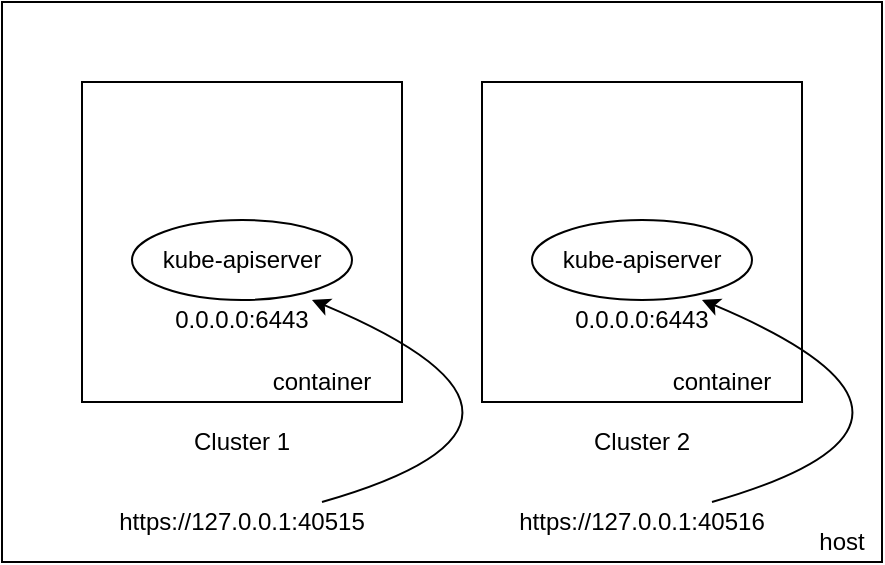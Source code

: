 <mxfile version="12.9.13" type="device"><diagram id="ZRaX8t9QkDN7RhgY7d4C" name="Page-1"><mxGraphModel dx="1086" dy="785" grid="1" gridSize="10" guides="1" tooltips="1" connect="1" arrows="1" fold="1" page="1" pageScale="1" pageWidth="827" pageHeight="1169" math="0" shadow="0"><root><mxCell id="0"/><mxCell id="1" parent="0"/><mxCell id="7uYBrQeWAKl8gzq2H8ma-11" value="" style="rounded=0;whiteSpace=wrap;html=1;" vertex="1" parent="1"><mxGeometry x="80" y="80" width="440" height="280" as="geometry"/></mxCell><mxCell id="7uYBrQeWAKl8gzq2H8ma-1" value="" style="whiteSpace=wrap;html=1;aspect=fixed;" vertex="1" parent="1"><mxGeometry x="120" y="120" width="160" height="160" as="geometry"/></mxCell><mxCell id="7uYBrQeWAKl8gzq2H8ma-2" value="Cluster 1" style="text;html=1;strokeColor=none;fillColor=none;align=center;verticalAlign=middle;whiteSpace=wrap;rounded=0;" vertex="1" parent="1"><mxGeometry x="160" y="290" width="80" height="20" as="geometry"/></mxCell><mxCell id="7uYBrQeWAKl8gzq2H8ma-3" value="" style="whiteSpace=wrap;html=1;aspect=fixed;" vertex="1" parent="1"><mxGeometry x="320" y="120" width="160" height="160" as="geometry"/></mxCell><mxCell id="7uYBrQeWAKl8gzq2H8ma-5" value="Cluster 2" style="text;html=1;strokeColor=none;fillColor=none;align=center;verticalAlign=middle;whiteSpace=wrap;rounded=0;" vertex="1" parent="1"><mxGeometry x="360" y="290" width="80" height="20" as="geometry"/></mxCell><mxCell id="7uYBrQeWAKl8gzq2H8ma-6" value="kube-apiserver" style="ellipse;whiteSpace=wrap;html=1;" vertex="1" parent="1"><mxGeometry x="145" y="189" width="110" height="40" as="geometry"/></mxCell><mxCell id="7uYBrQeWAKl8gzq2H8ma-7" value="0.0.0.0:6443" style="text;html=1;strokeColor=none;fillColor=none;align=center;verticalAlign=middle;whiteSpace=wrap;rounded=0;" vertex="1" parent="1"><mxGeometry x="130" y="229" width="140" height="20" as="geometry"/></mxCell><mxCell id="7uYBrQeWAKl8gzq2H8ma-8" value="kube-apiserver" style="ellipse;whiteSpace=wrap;html=1;" vertex="1" parent="1"><mxGeometry x="345" y="189" width="110" height="40" as="geometry"/></mxCell><mxCell id="7uYBrQeWAKl8gzq2H8ma-9" value="0.0.0.0:6443" style="text;html=1;strokeColor=none;fillColor=none;align=center;verticalAlign=middle;whiteSpace=wrap;rounded=0;" vertex="1" parent="1"><mxGeometry x="330" y="229" width="140" height="20" as="geometry"/></mxCell><mxCell id="7uYBrQeWAKl8gzq2H8ma-12" value="https://127.0.0.1:40515" style="text;html=1;strokeColor=none;fillColor=none;align=center;verticalAlign=middle;whiteSpace=wrap;rounded=0;" vertex="1" parent="1"><mxGeometry x="120" y="330" width="160" height="20" as="geometry"/></mxCell><mxCell id="7uYBrQeWAKl8gzq2H8ma-13" value="https://127.0.0.1:40516" style="text;html=1;strokeColor=none;fillColor=none;align=center;verticalAlign=middle;whiteSpace=wrap;rounded=0;" vertex="1" parent="1"><mxGeometry x="320" y="330" width="160" height="20" as="geometry"/></mxCell><mxCell id="7uYBrQeWAKl8gzq2H8ma-14" value="container" style="text;html=1;strokeColor=none;fillColor=none;align=center;verticalAlign=middle;whiteSpace=wrap;rounded=0;" vertex="1" parent="1"><mxGeometry x="200" y="260" width="80" height="20" as="geometry"/></mxCell><mxCell id="7uYBrQeWAKl8gzq2H8ma-15" value="container" style="text;html=1;strokeColor=none;fillColor=none;align=center;verticalAlign=middle;whiteSpace=wrap;rounded=0;" vertex="1" parent="1"><mxGeometry x="400" y="260" width="80" height="20" as="geometry"/></mxCell><mxCell id="7uYBrQeWAKl8gzq2H8ma-16" value="" style="curved=1;endArrow=classic;html=1;exitX=0.75;exitY=0;exitDx=0;exitDy=0;entryX=0.75;entryY=0;entryDx=0;entryDy=0;" edge="1" parent="1" source="7uYBrQeWAKl8gzq2H8ma-12" target="7uYBrQeWAKl8gzq2H8ma-7"><mxGeometry width="50" height="50" relative="1" as="geometry"><mxPoint x="390" y="340" as="sourcePoint"/><mxPoint x="440" y="290" as="targetPoint"/><Array as="points"><mxPoint x="380" y="290"/></Array></mxGeometry></mxCell><mxCell id="7uYBrQeWAKl8gzq2H8ma-17" value="" style="curved=1;endArrow=classic;html=1;exitX=0.75;exitY=0;exitDx=0;exitDy=0;entryX=0.75;entryY=0;entryDx=0;entryDy=0;" edge="1" parent="1"><mxGeometry width="50" height="50" relative="1" as="geometry"><mxPoint x="435" y="330" as="sourcePoint"/><mxPoint x="430" y="229" as="targetPoint"/><Array as="points"><mxPoint x="575" y="290"/></Array></mxGeometry></mxCell><mxCell id="7uYBrQeWAKl8gzq2H8ma-18" value="host" style="text;html=1;strokeColor=none;fillColor=none;align=center;verticalAlign=middle;whiteSpace=wrap;rounded=0;" vertex="1" parent="1"><mxGeometry x="480" y="340" width="40" height="20" as="geometry"/></mxCell></root></mxGraphModel></diagram></mxfile>